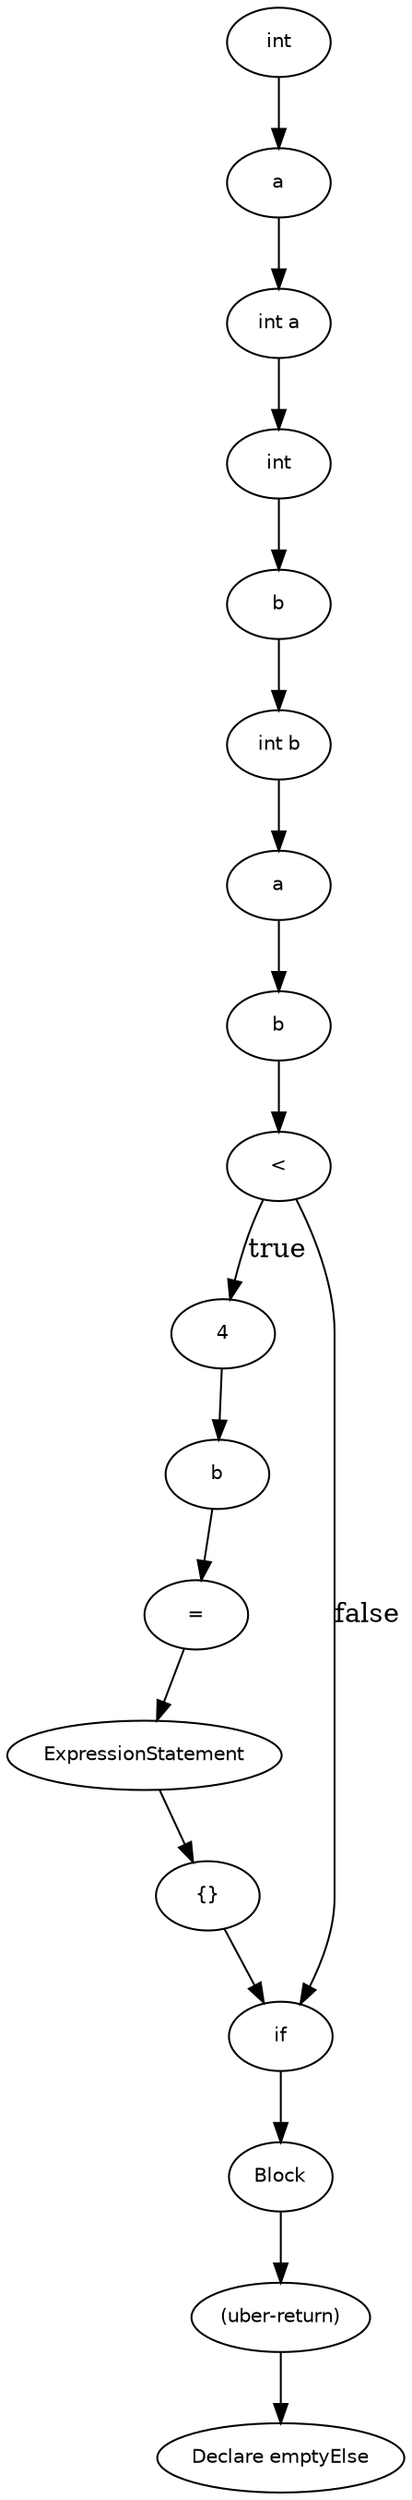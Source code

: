 digraph emptyElse {
  18 [
    label = Block,
    fontname = Helvetica,
    fontsize = 10
  ];
  17 [
    label = 4,
    fontname = Helvetica,
    fontsize = 10
  ];
  16 [
    label = b,
    fontname = Helvetica,
    fontsize = 10
  ];
  15 [
    label = "=",
    fontname = Helvetica,
    fontsize = 10
  ];
  14 [
    label = ExpressionStatement,
    fontname = Helvetica,
    fontsize = 10
  ];
  13 [
    label = "{}",
    fontname = Helvetica,
    fontsize = 10
  ];
  12 [
    label = b,
    fontname = Helvetica,
    fontsize = 10
  ];
  11 [
    label = a,
    fontname = Helvetica,
    fontsize = 10
  ];
  10 [
    label = "<",
    fontname = Helvetica,
    fontsize = 10
  ];
  9 [
    label = if,
    fontname = Helvetica,
    fontsize = 10
  ];
  8 [
    label = b,
    fontname = Helvetica,
    fontsize = 10
  ];
  7 [
    label = int,
    fontname = Helvetica,
    fontsize = 10
  ];
  6 [
    label = "int b",
    fontname = Helvetica,
    fontsize = 10
  ];
  5 [
    label = a,
    fontname = Helvetica,
    fontsize = 10
  ];
  4 [
    label = int,
    fontname = Helvetica,
    fontsize = 10
  ];
  3 [
    label = "int a",
    fontname = Helvetica,
    fontsize = 10
  ];
  2 [
    label = "(uber-return)",
    fontname = Helvetica,
    fontsize = 10
  ];
  0 [
    label = "Declare emptyElse",
    fontname = Helvetica,
    fontsize = 10
  ];
  17 -> 16 [
    label = ""
  ];
  12 -> 10 [
    label = ""
  ];
  10 -> 17 [
    label = true
  ];
  10 -> 9 [
    label = false
  ];
  14 -> 13 [
    label = ""
  ];
  15 -> 14 [
    label = ""
  ];
  3 -> 7 [
    label = ""
  ];
  16 -> 15 [
    label = ""
  ];
  5 -> 3 [
    label = ""
  ];
  4 -> 5 [
    label = ""
  ];
  2 -> 0 [
    label = ""
  ];
  18 -> 2 [
    label = ""
  ];
  11 -> 12 [
    label = ""
  ];
  9 -> 18 [
    label = ""
  ];
  6 -> 11 [
    label = ""
  ];
  13 -> 9 [
    label = ""
  ];
  8 -> 6 [
    label = ""
  ];
  7 -> 8 [
    label = ""
  ];
}
